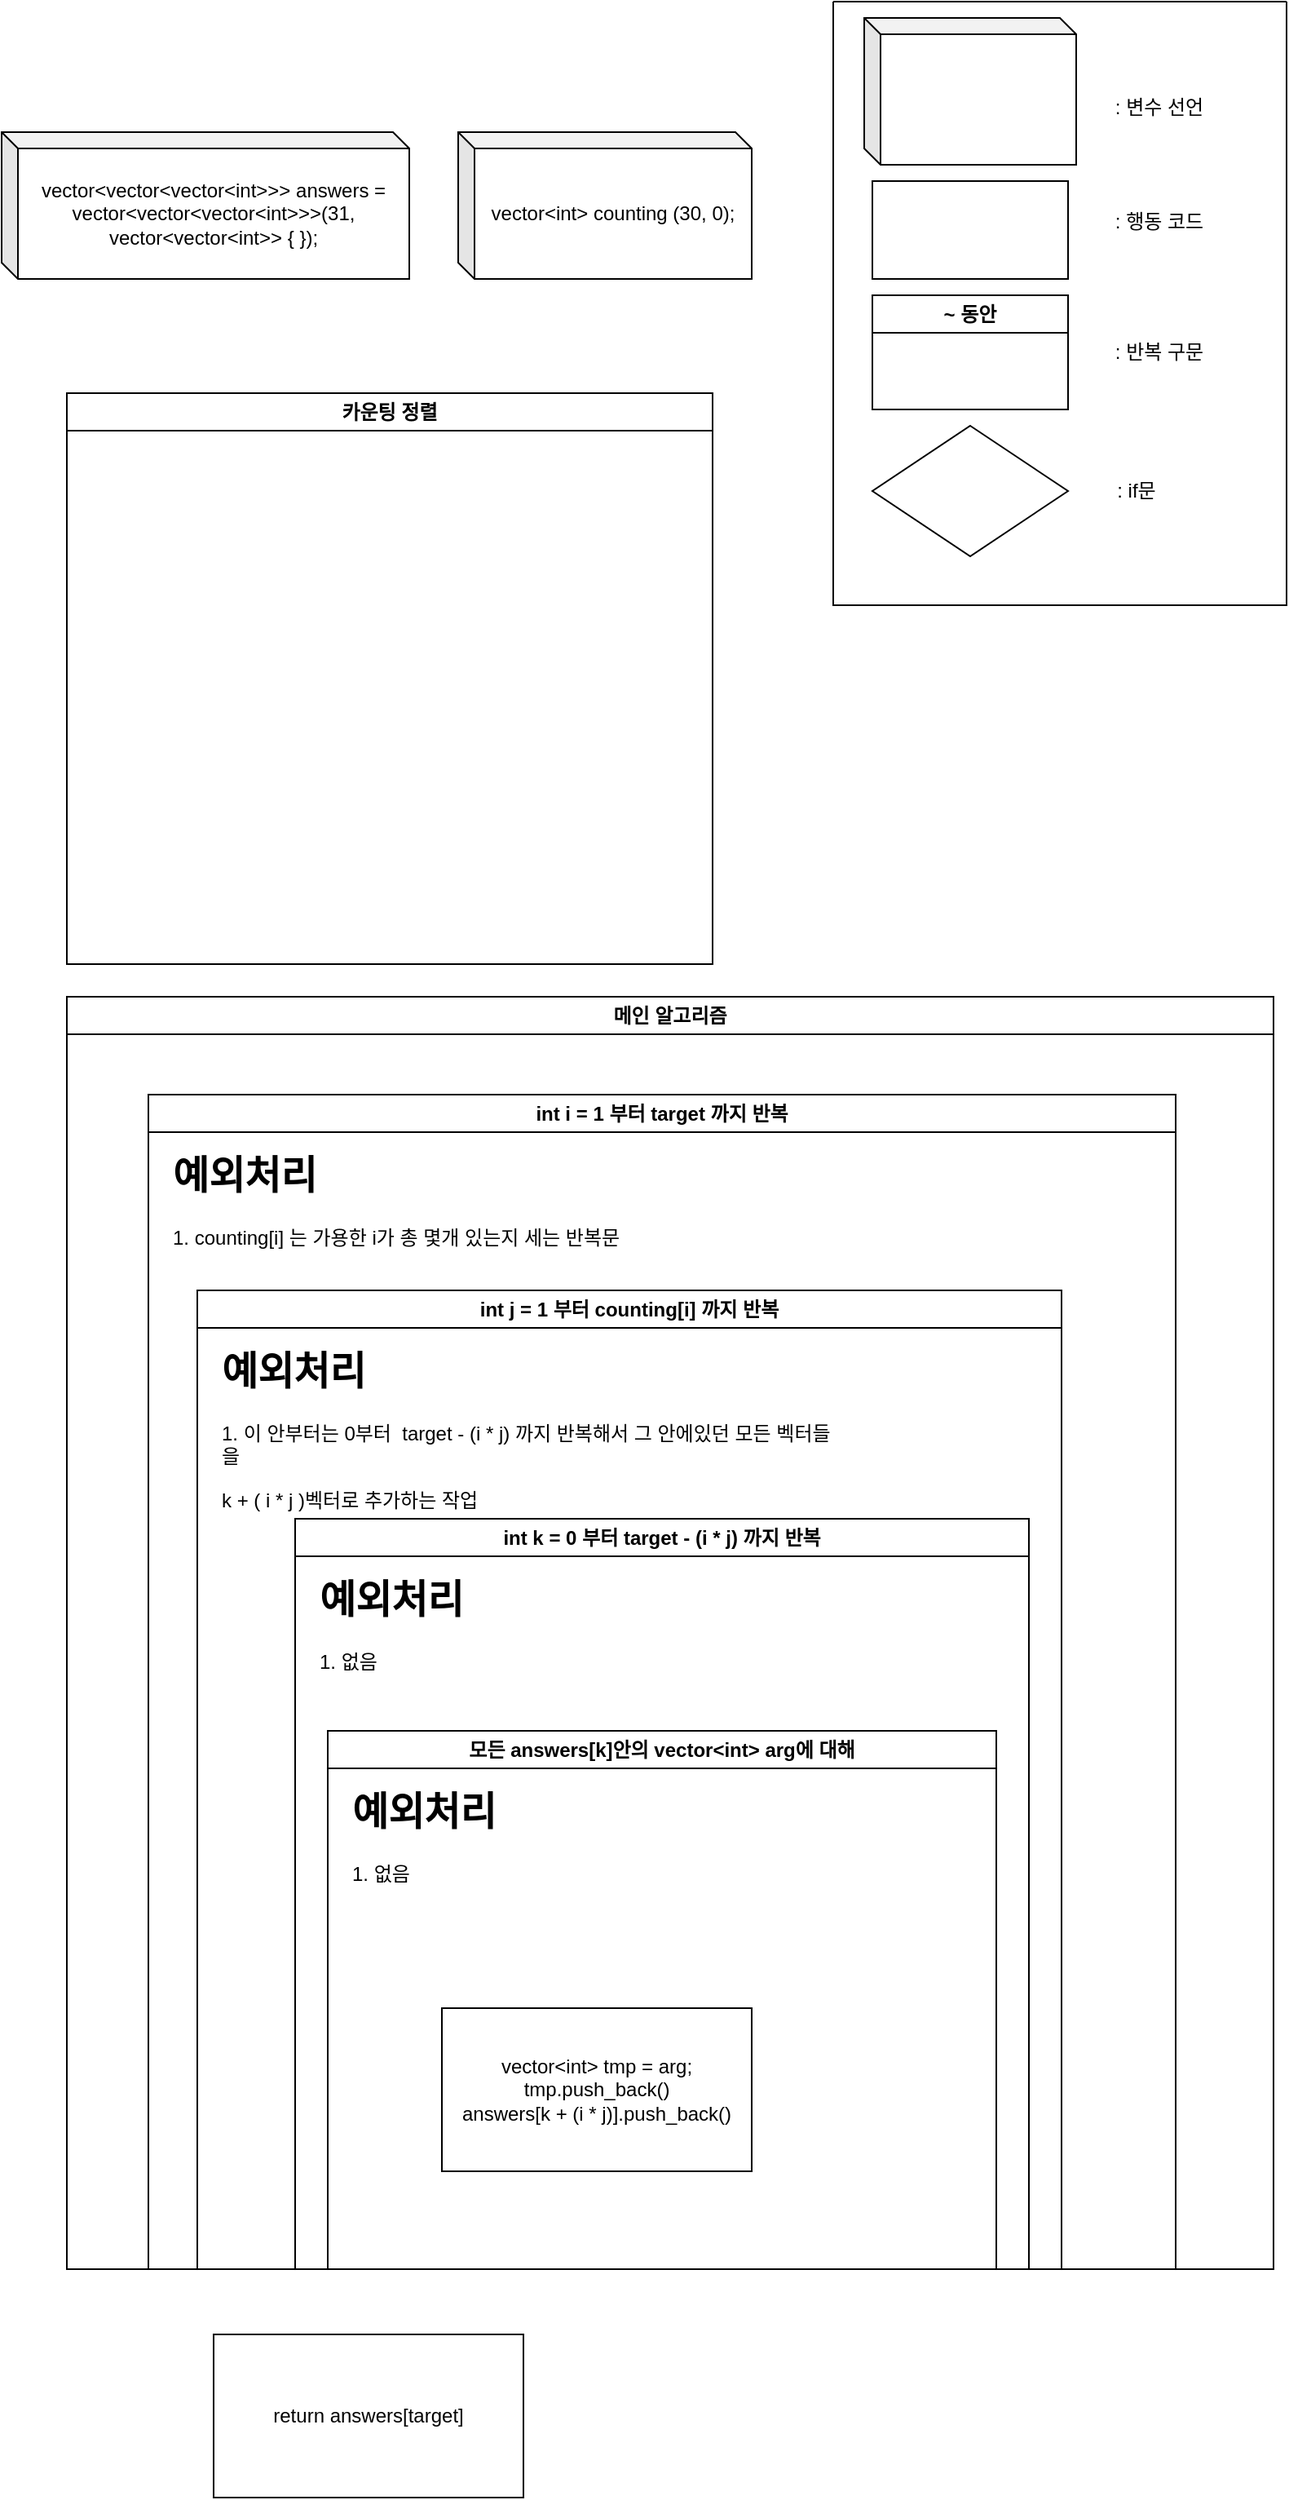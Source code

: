 <mxfile version="22.1.16" type="device">
  <diagram name="페이지-1" id="M_5F6YqR_eaaBQul44go">
    <mxGraphModel dx="1880" dy="1370" grid="1" gridSize="10" guides="1" tooltips="1" connect="1" arrows="1" fold="1" page="1" pageScale="1" pageWidth="827" pageHeight="1169" math="0" shadow="0">
      <root>
        <mxCell id="0" />
        <mxCell id="1" parent="0" />
        <mxCell id="2UpUieUHC2pN2-cIQoGD-1" value="" style="swimlane;startSize=0;" vertex="1" parent="1">
          <mxGeometry x="540" y="10" width="278" height="370" as="geometry" />
        </mxCell>
        <mxCell id="2UpUieUHC2pN2-cIQoGD-2" value=": 변수 선언" style="text;html=1;align=center;verticalAlign=middle;whiteSpace=wrap;rounded=0;" vertex="1" parent="2UpUieUHC2pN2-cIQoGD-1">
          <mxGeometry x="170" y="50" width="60" height="30" as="geometry" />
        </mxCell>
        <mxCell id="2UpUieUHC2pN2-cIQoGD-3" value="" style="rounded=0;whiteSpace=wrap;html=1;" vertex="1" parent="2UpUieUHC2pN2-cIQoGD-1">
          <mxGeometry x="24" y="110" width="120" height="60" as="geometry" />
        </mxCell>
        <mxCell id="2UpUieUHC2pN2-cIQoGD-4" value=": 행동 코드" style="text;html=1;align=center;verticalAlign=middle;whiteSpace=wrap;rounded=0;" vertex="1" parent="2UpUieUHC2pN2-cIQoGD-1">
          <mxGeometry x="170" y="120" width="60" height="30" as="geometry" />
        </mxCell>
        <mxCell id="2UpUieUHC2pN2-cIQoGD-5" value="~ 동안" style="swimlane;whiteSpace=wrap;html=1;" vertex="1" parent="2UpUieUHC2pN2-cIQoGD-1">
          <mxGeometry x="24" y="180" width="120" height="70" as="geometry" />
        </mxCell>
        <mxCell id="2UpUieUHC2pN2-cIQoGD-6" value=": 반복 구문" style="text;html=1;align=center;verticalAlign=middle;whiteSpace=wrap;rounded=0;" vertex="1" parent="2UpUieUHC2pN2-cIQoGD-1">
          <mxGeometry x="170" y="200" width="60" height="30" as="geometry" />
        </mxCell>
        <mxCell id="2UpUieUHC2pN2-cIQoGD-7" value="" style="rhombus;whiteSpace=wrap;html=1;" vertex="1" parent="2UpUieUHC2pN2-cIQoGD-1">
          <mxGeometry x="24" y="260" width="120" height="80" as="geometry" />
        </mxCell>
        <mxCell id="2UpUieUHC2pN2-cIQoGD-8" value=": if문" style="text;html=1;align=center;verticalAlign=middle;whiteSpace=wrap;rounded=0;" vertex="1" parent="2UpUieUHC2pN2-cIQoGD-1">
          <mxGeometry x="156" y="285" width="60" height="30" as="geometry" />
        </mxCell>
        <mxCell id="2UpUieUHC2pN2-cIQoGD-9" value="" style="shape=cube;whiteSpace=wrap;html=1;boundedLbl=1;backgroundOutline=1;darkOpacity=0.05;darkOpacity2=0.1;size=10;" vertex="1" parent="2UpUieUHC2pN2-cIQoGD-1">
          <mxGeometry x="19" y="10" width="130" height="90" as="geometry" />
        </mxCell>
        <mxCell id="2UpUieUHC2pN2-cIQoGD-10" value="메인 알고리즘" style="swimlane;whiteSpace=wrap;html=1;" vertex="1" parent="1">
          <mxGeometry x="70" y="620" width="740" height="780" as="geometry" />
        </mxCell>
        <mxCell id="2UpUieUHC2pN2-cIQoGD-19" value="int i = 1 부터 target 까지 반복" style="swimlane;whiteSpace=wrap;html=1;" vertex="1" parent="2UpUieUHC2pN2-cIQoGD-10">
          <mxGeometry x="50" y="60" width="630" height="720" as="geometry" />
        </mxCell>
        <mxCell id="2UpUieUHC2pN2-cIQoGD-20" value="&lt;h1&gt;예외처리&lt;/h1&gt;&lt;p&gt;1. counting[i] 는 가용한 i가 총 몇개 있는지 세는 반복문&lt;/p&gt;" style="text;html=1;strokeColor=none;fillColor=none;spacing=5;spacingTop=-20;whiteSpace=wrap;overflow=hidden;rounded=0;" vertex="1" parent="2UpUieUHC2pN2-cIQoGD-19">
          <mxGeometry x="10" y="30" width="460" height="90" as="geometry" />
        </mxCell>
        <mxCell id="2UpUieUHC2pN2-cIQoGD-21" value="int j = 1 부터 counting[i] 까지 반복" style="swimlane;whiteSpace=wrap;html=1;" vertex="1" parent="2UpUieUHC2pN2-cIQoGD-19">
          <mxGeometry x="30" y="120" width="530" height="600" as="geometry" />
        </mxCell>
        <mxCell id="2UpUieUHC2pN2-cIQoGD-22" value="&lt;h1&gt;예외처리&lt;/h1&gt;&lt;p&gt;1. 이 안부터는 0부터&amp;nbsp; target - (i * j) 까지 반복해서 그 안에있던 모든 벡터들을&amp;nbsp;&lt;/p&gt;&lt;p&gt;k + ( i * j )벡터로 추가하는 작업&amp;nbsp;&lt;/p&gt;" style="text;html=1;strokeColor=none;fillColor=none;spacing=5;spacingTop=-20;whiteSpace=wrap;overflow=hidden;rounded=0;" vertex="1" parent="2UpUieUHC2pN2-cIQoGD-21">
          <mxGeometry x="10" y="30" width="386" height="120" as="geometry" />
        </mxCell>
        <mxCell id="2UpUieUHC2pN2-cIQoGD-23" value="int k = 0 부터 target - (i * j) 까지 반복" style="swimlane;whiteSpace=wrap;html=1;" vertex="1" parent="2UpUieUHC2pN2-cIQoGD-21">
          <mxGeometry x="60" y="140" width="450" height="460" as="geometry" />
        </mxCell>
        <mxCell id="2UpUieUHC2pN2-cIQoGD-24" value="&lt;h1&gt;예외처리&lt;/h1&gt;&lt;p&gt;1. 없음&lt;/p&gt;" style="text;html=1;strokeColor=none;fillColor=none;spacing=5;spacingTop=-20;whiteSpace=wrap;overflow=hidden;rounded=0;" vertex="1" parent="2UpUieUHC2pN2-cIQoGD-23">
          <mxGeometry x="10" y="30" width="386" height="120" as="geometry" />
        </mxCell>
        <mxCell id="2UpUieUHC2pN2-cIQoGD-25" value="모든 answers[k]안의 vector&amp;lt;int&amp;gt; arg에 대해" style="swimlane;whiteSpace=wrap;html=1;" vertex="1" parent="2UpUieUHC2pN2-cIQoGD-23">
          <mxGeometry x="20" y="130" width="410" height="330" as="geometry" />
        </mxCell>
        <mxCell id="2UpUieUHC2pN2-cIQoGD-26" value="&lt;h1&gt;예외처리&lt;/h1&gt;&lt;p&gt;1. 없음&lt;/p&gt;" style="text;html=1;strokeColor=none;fillColor=none;spacing=5;spacingTop=-20;whiteSpace=wrap;overflow=hidden;rounded=0;" vertex="1" parent="2UpUieUHC2pN2-cIQoGD-25">
          <mxGeometry x="10" y="30" width="386" height="120" as="geometry" />
        </mxCell>
        <mxCell id="2UpUieUHC2pN2-cIQoGD-27" value="vector&amp;lt;int&amp;gt; tmp = arg;&lt;br&gt;tmp.push_back()&lt;br&gt;answers[k + (i * j)].push_back()" style="rounded=0;whiteSpace=wrap;html=1;" vertex="1" parent="2UpUieUHC2pN2-cIQoGD-25">
          <mxGeometry x="70" y="170" width="190" height="100" as="geometry" />
        </mxCell>
        <mxCell id="2UpUieUHC2pN2-cIQoGD-11" value="카운팅 정렬" style="swimlane;whiteSpace=wrap;html=1;" vertex="1" parent="1">
          <mxGeometry x="70" y="250" width="396" height="350" as="geometry" />
        </mxCell>
        <mxCell id="2UpUieUHC2pN2-cIQoGD-12" value="vector&amp;lt;int&amp;gt; counting (30, 0);" style="shape=cube;whiteSpace=wrap;html=1;boundedLbl=1;backgroundOutline=1;darkOpacity=0.05;darkOpacity2=0.1;size=10;" vertex="1" parent="1">
          <mxGeometry x="310" y="90" width="180" height="90" as="geometry" />
        </mxCell>
        <mxCell id="2UpUieUHC2pN2-cIQoGD-13" value="vector&amp;lt;vector&amp;lt;vector&amp;lt;int&amp;gt;&amp;gt;&amp;gt; answers = vector&amp;lt;vector&amp;lt;vector&amp;lt;int&amp;gt;&amp;gt;&amp;gt;(31, vector&amp;lt;vector&amp;lt;int&amp;gt;&amp;gt; { });" style="shape=cube;whiteSpace=wrap;html=1;boundedLbl=1;backgroundOutline=1;darkOpacity=0.05;darkOpacity2=0.1;size=10;" vertex="1" parent="1">
          <mxGeometry x="30" y="90" width="250" height="90" as="geometry" />
        </mxCell>
        <mxCell id="2UpUieUHC2pN2-cIQoGD-28" value="return answers[target]" style="rounded=0;whiteSpace=wrap;html=1;" vertex="1" parent="1">
          <mxGeometry x="160" y="1440" width="190" height="100" as="geometry" />
        </mxCell>
      </root>
    </mxGraphModel>
  </diagram>
</mxfile>
